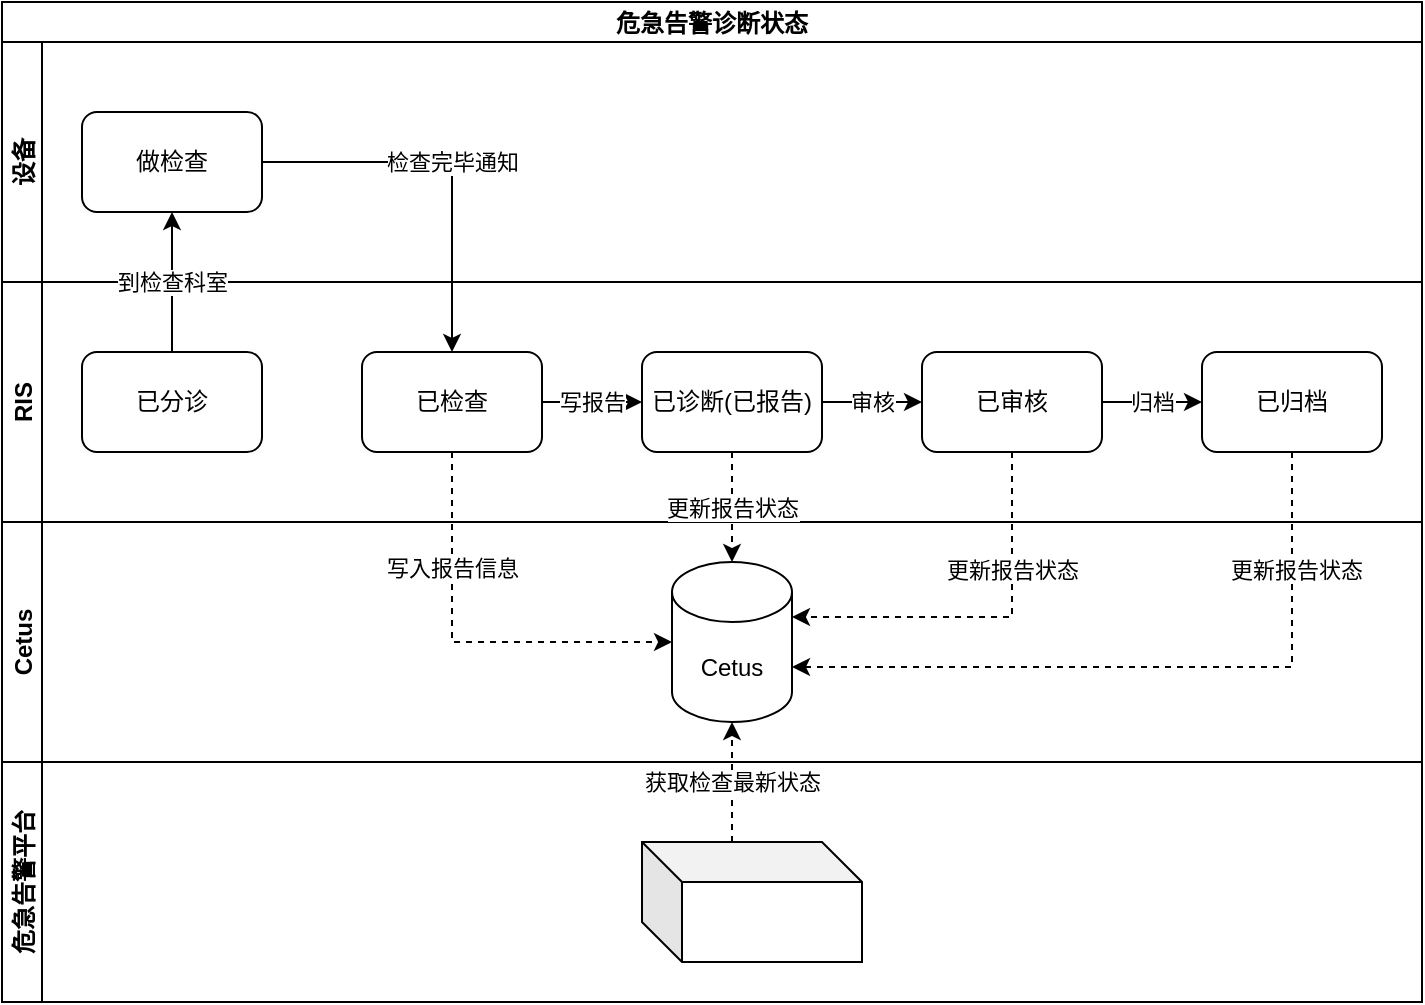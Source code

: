 <mxfile version="16.4.0" type="device"><diagram id="0CTEtT5JteQSd_wsDq9K" name="第 1 页"><mxGraphModel dx="946" dy="588" grid="1" gridSize="10" guides="1" tooltips="1" connect="1" arrows="1" fold="1" page="1" pageScale="1" pageWidth="827" pageHeight="1169" math="0" shadow="0"><root><mxCell id="0"/><mxCell id="1" parent="0"/><mxCell id="w4ctvPT0W03wSd4IDyYE-1" value="危急告警诊断状态" style="swimlane;childLayout=stackLayout;resizeParent=1;resizeParentMax=0;horizontal=1;startSize=20;horizontalStack=0;" vertex="1" parent="1"><mxGeometry x="80" y="70" width="710" height="500" as="geometry"/></mxCell><mxCell id="w4ctvPT0W03wSd4IDyYE-2" value="设备" style="swimlane;startSize=20;horizontal=0;" vertex="1" parent="w4ctvPT0W03wSd4IDyYE-1"><mxGeometry y="20" width="710" height="120" as="geometry"/></mxCell><mxCell id="w4ctvPT0W03wSd4IDyYE-6" value="做检查" style="rounded=1;whiteSpace=wrap;html=1;" vertex="1" parent="w4ctvPT0W03wSd4IDyYE-2"><mxGeometry x="40" y="35" width="90" height="50" as="geometry"/></mxCell><mxCell id="w4ctvPT0W03wSd4IDyYE-3" value="RIS" style="swimlane;startSize=20;horizontal=0;" vertex="1" parent="w4ctvPT0W03wSd4IDyYE-1"><mxGeometry y="140" width="710" height="120" as="geometry"/></mxCell><mxCell id="w4ctvPT0W03wSd4IDyYE-5" value="已分诊" style="rounded=1;whiteSpace=wrap;html=1;" vertex="1" parent="w4ctvPT0W03wSd4IDyYE-3"><mxGeometry x="40" y="35" width="90" height="50" as="geometry"/></mxCell><mxCell id="w4ctvPT0W03wSd4IDyYE-14" value="写报告" style="edgeStyle=orthogonalEdgeStyle;rounded=0;orthogonalLoop=1;jettySize=auto;html=1;exitX=1;exitY=0.5;exitDx=0;exitDy=0;entryX=0;entryY=0.5;entryDx=0;entryDy=0;" edge="1" parent="w4ctvPT0W03wSd4IDyYE-3" source="w4ctvPT0W03wSd4IDyYE-11" target="w4ctvPT0W03wSd4IDyYE-13"><mxGeometry relative="1" as="geometry"/></mxCell><mxCell id="w4ctvPT0W03wSd4IDyYE-11" value="已检查" style="rounded=1;whiteSpace=wrap;html=1;" vertex="1" parent="w4ctvPT0W03wSd4IDyYE-3"><mxGeometry x="180" y="35" width="90" height="50" as="geometry"/></mxCell><mxCell id="w4ctvPT0W03wSd4IDyYE-16" value="审核" style="edgeStyle=orthogonalEdgeStyle;rounded=0;orthogonalLoop=1;jettySize=auto;html=1;" edge="1" parent="w4ctvPT0W03wSd4IDyYE-3" source="w4ctvPT0W03wSd4IDyYE-13" target="w4ctvPT0W03wSd4IDyYE-15"><mxGeometry relative="1" as="geometry"/></mxCell><mxCell id="w4ctvPT0W03wSd4IDyYE-13" value="已诊断(已报告)" style="rounded=1;whiteSpace=wrap;html=1;" vertex="1" parent="w4ctvPT0W03wSd4IDyYE-3"><mxGeometry x="320" y="35" width="90" height="50" as="geometry"/></mxCell><mxCell id="w4ctvPT0W03wSd4IDyYE-18" value="归档" style="edgeStyle=orthogonalEdgeStyle;rounded=0;orthogonalLoop=1;jettySize=auto;html=1;exitX=1;exitY=0.5;exitDx=0;exitDy=0;" edge="1" parent="w4ctvPT0W03wSd4IDyYE-3" source="w4ctvPT0W03wSd4IDyYE-15" target="w4ctvPT0W03wSd4IDyYE-17"><mxGeometry relative="1" as="geometry"/></mxCell><mxCell id="w4ctvPT0W03wSd4IDyYE-15" value="已审核" style="rounded=1;whiteSpace=wrap;html=1;" vertex="1" parent="w4ctvPT0W03wSd4IDyYE-3"><mxGeometry x="460" y="35" width="90" height="50" as="geometry"/></mxCell><mxCell id="w4ctvPT0W03wSd4IDyYE-17" value="已归档" style="rounded=1;whiteSpace=wrap;html=1;" vertex="1" parent="w4ctvPT0W03wSd4IDyYE-3"><mxGeometry x="600" y="35" width="90" height="50" as="geometry"/></mxCell><mxCell id="w4ctvPT0W03wSd4IDyYE-4" value="Cetus" style="swimlane;startSize=20;horizontal=0;" vertex="1" parent="w4ctvPT0W03wSd4IDyYE-1"><mxGeometry y="260" width="710" height="120" as="geometry"/></mxCell><mxCell id="w4ctvPT0W03wSd4IDyYE-19" value="Cetus" style="shape=cylinder3;whiteSpace=wrap;html=1;boundedLbl=1;backgroundOutline=1;size=15;" vertex="1" parent="w4ctvPT0W03wSd4IDyYE-4"><mxGeometry x="335" y="20" width="60" height="80" as="geometry"/></mxCell><mxCell id="w4ctvPT0W03wSd4IDyYE-7" value="到检查科室" style="edgeStyle=orthogonalEdgeStyle;rounded=0;orthogonalLoop=1;jettySize=auto;html=1;exitX=0.5;exitY=0;exitDx=0;exitDy=0;entryX=0.5;entryY=1;entryDx=0;entryDy=0;" edge="1" parent="w4ctvPT0W03wSd4IDyYE-1" source="w4ctvPT0W03wSd4IDyYE-5" target="w4ctvPT0W03wSd4IDyYE-6"><mxGeometry relative="1" as="geometry"/></mxCell><mxCell id="w4ctvPT0W03wSd4IDyYE-10" value="检查完毕通知" style="edgeStyle=orthogonalEdgeStyle;rounded=0;orthogonalLoop=1;jettySize=auto;html=1;exitX=1;exitY=0.5;exitDx=0;exitDy=0;entryX=0.5;entryY=0;entryDx=0;entryDy=0;" edge="1" parent="w4ctvPT0W03wSd4IDyYE-1" source="w4ctvPT0W03wSd4IDyYE-6" target="w4ctvPT0W03wSd4IDyYE-11"><mxGeometry relative="1" as="geometry"><mxPoint x="170" y="80" as="targetPoint"/></mxGeometry></mxCell><mxCell id="w4ctvPT0W03wSd4IDyYE-22" value="" style="edgeStyle=orthogonalEdgeStyle;rounded=0;orthogonalLoop=1;jettySize=auto;html=1;exitX=0.5;exitY=1;exitDx=0;exitDy=0;entryX=0;entryY=0.5;entryDx=0;entryDy=0;entryPerimeter=0;dashed=1;" edge="1" parent="w4ctvPT0W03wSd4IDyYE-1" source="w4ctvPT0W03wSd4IDyYE-11" target="w4ctvPT0W03wSd4IDyYE-19"><mxGeometry relative="1" as="geometry"/></mxCell><mxCell id="w4ctvPT0W03wSd4IDyYE-62" value="写入报告信息" style="edgeLabel;html=1;align=center;verticalAlign=middle;resizable=0;points=[];" vertex="1" connectable="0" parent="w4ctvPT0W03wSd4IDyYE-22"><mxGeometry x="-0.366" relative="1" as="geometry"><mxPoint y="-7" as="offset"/></mxGeometry></mxCell><mxCell id="w4ctvPT0W03wSd4IDyYE-23" value="更新报告状态" style="edgeStyle=orthogonalEdgeStyle;rounded=0;orthogonalLoop=1;jettySize=auto;html=1;exitX=0.5;exitY=1;exitDx=0;exitDy=0;entryX=0.5;entryY=0;entryDx=0;entryDy=0;entryPerimeter=0;dashed=1;" edge="1" parent="w4ctvPT0W03wSd4IDyYE-1" source="w4ctvPT0W03wSd4IDyYE-13" target="w4ctvPT0W03wSd4IDyYE-19"><mxGeometry relative="1" as="geometry"/></mxCell><mxCell id="w4ctvPT0W03wSd4IDyYE-25" style="edgeStyle=orthogonalEdgeStyle;rounded=0;orthogonalLoop=1;jettySize=auto;html=1;entryX=1;entryY=0;entryDx=0;entryDy=27.5;entryPerimeter=0;dashed=1;exitX=0.5;exitY=1;exitDx=0;exitDy=0;" edge="1" parent="w4ctvPT0W03wSd4IDyYE-1" source="w4ctvPT0W03wSd4IDyYE-15" target="w4ctvPT0W03wSd4IDyYE-19"><mxGeometry relative="1" as="geometry"/></mxCell><mxCell id="w4ctvPT0W03wSd4IDyYE-60" value="更新报告状态" style="edgeLabel;html=1;align=center;verticalAlign=middle;resizable=0;points=[];" vertex="1" connectable="0" parent="w4ctvPT0W03wSd4IDyYE-25"><mxGeometry x="-0.387" relative="1" as="geometry"><mxPoint as="offset"/></mxGeometry></mxCell><mxCell id="w4ctvPT0W03wSd4IDyYE-26" style="edgeStyle=orthogonalEdgeStyle;rounded=0;orthogonalLoop=1;jettySize=auto;html=1;exitX=0.5;exitY=1;exitDx=0;exitDy=0;entryX=1;entryY=0;entryDx=0;entryDy=52.5;entryPerimeter=0;dashed=1;" edge="1" parent="w4ctvPT0W03wSd4IDyYE-1" source="w4ctvPT0W03wSd4IDyYE-17" target="w4ctvPT0W03wSd4IDyYE-19"><mxGeometry relative="1" as="geometry"/></mxCell><mxCell id="w4ctvPT0W03wSd4IDyYE-61" value="更新报告状态" style="edgeLabel;html=1;align=center;verticalAlign=middle;resizable=0;points=[];" vertex="1" connectable="0" parent="w4ctvPT0W03wSd4IDyYE-26"><mxGeometry x="-0.648" y="2" relative="1" as="geometry"><mxPoint y="-4" as="offset"/></mxGeometry></mxCell><mxCell id="w4ctvPT0W03wSd4IDyYE-55" value="危急告警平台" style="swimlane;startSize=20;horizontal=0;" vertex="1" parent="w4ctvPT0W03wSd4IDyYE-1"><mxGeometry y="380" width="710" height="120" as="geometry"/></mxCell><mxCell id="w4ctvPT0W03wSd4IDyYE-58" value="" style="shape=cube;whiteSpace=wrap;html=1;boundedLbl=1;backgroundOutline=1;darkOpacity=0.05;darkOpacity2=0.1;" vertex="1" parent="w4ctvPT0W03wSd4IDyYE-55"><mxGeometry x="320" y="40" width="110" height="60" as="geometry"/></mxCell><mxCell id="w4ctvPT0W03wSd4IDyYE-59" value="获取检查最新状态" style="edgeStyle=orthogonalEdgeStyle;rounded=0;orthogonalLoop=1;jettySize=auto;html=1;exitX=0;exitY=0;exitDx=45;exitDy=0;exitPerimeter=0;entryX=0.5;entryY=1;entryDx=0;entryDy=0;entryPerimeter=0;dashed=1;" edge="1" parent="w4ctvPT0W03wSd4IDyYE-1" source="w4ctvPT0W03wSd4IDyYE-58" target="w4ctvPT0W03wSd4IDyYE-19"><mxGeometry relative="1" as="geometry"/></mxCell></root></mxGraphModel></diagram></mxfile>